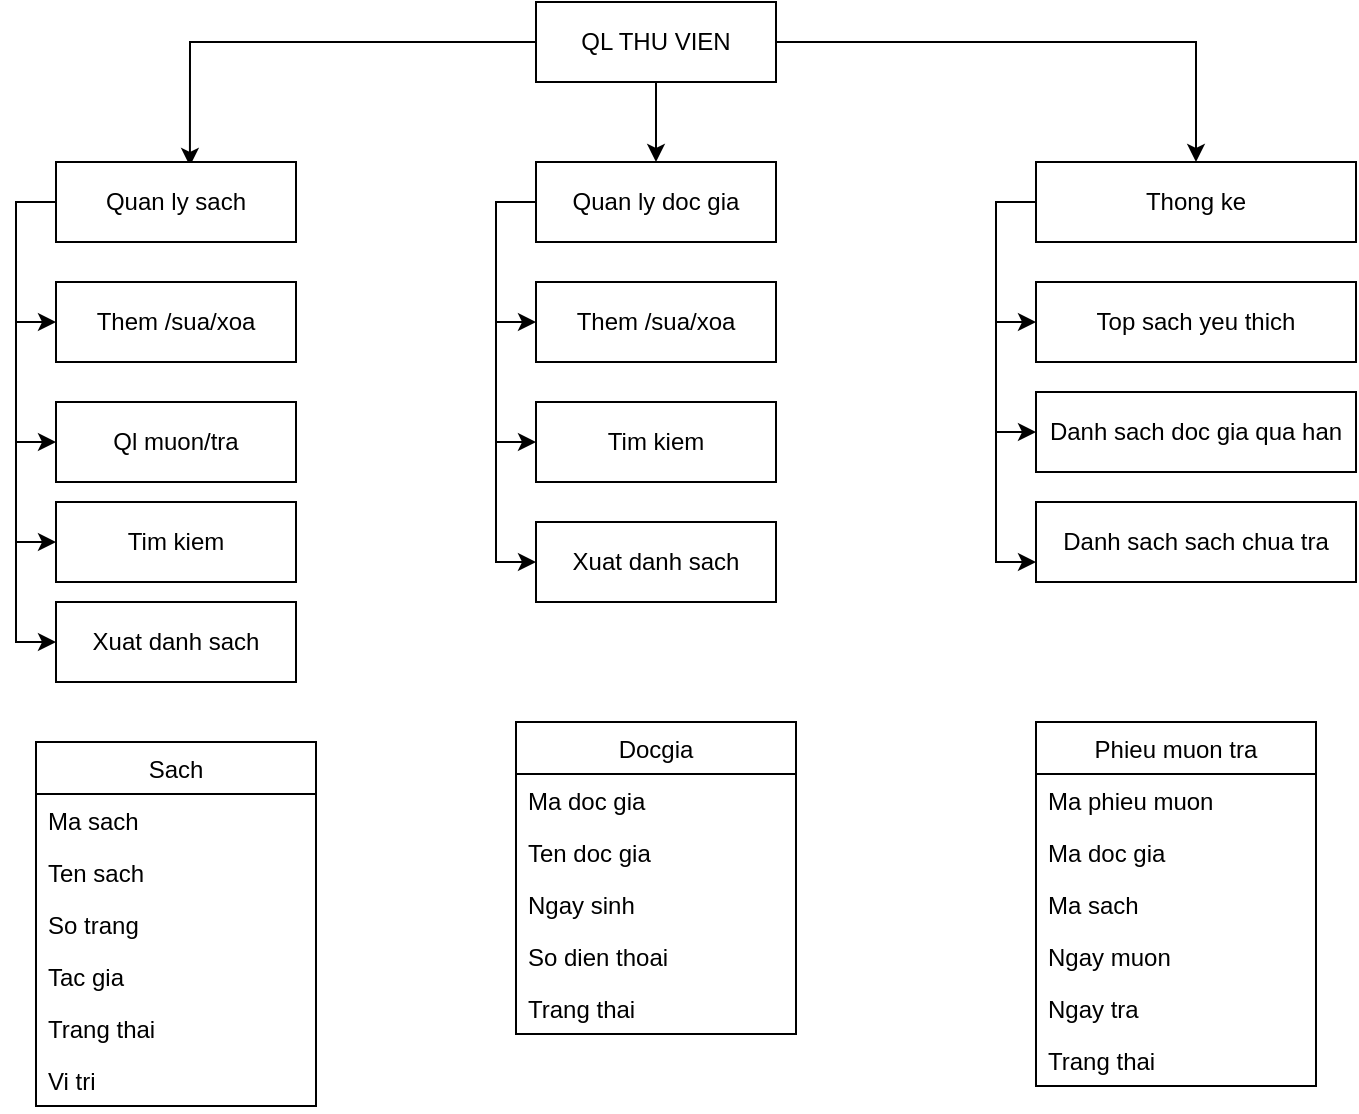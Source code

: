 <mxfile version="13.8.0" type="device"><diagram id="uHrPr54yLYWxhH4OmWec" name="Page-1"><mxGraphModel dx="824" dy="448" grid="1" gridSize="10" guides="1" tooltips="1" connect="1" arrows="1" fold="1" page="1" pageScale="1" pageWidth="827" pageHeight="1169" math="0" shadow="0"><root><mxCell id="0"/><mxCell id="1" parent="0"/><mxCell id="PGmdoc3aEpDiA5mwKCA2-5" style="edgeStyle=orthogonalEdgeStyle;rounded=0;orthogonalLoop=1;jettySize=auto;html=1;exitX=0.5;exitY=1;exitDx=0;exitDy=0;entryX=0.5;entryY=0;entryDx=0;entryDy=0;" edge="1" parent="1" source="PGmdoc3aEpDiA5mwKCA2-1" target="PGmdoc3aEpDiA5mwKCA2-3"><mxGeometry relative="1" as="geometry"/></mxCell><mxCell id="PGmdoc3aEpDiA5mwKCA2-6" style="edgeStyle=orthogonalEdgeStyle;rounded=0;orthogonalLoop=1;jettySize=auto;html=1;exitX=0;exitY=0.5;exitDx=0;exitDy=0;entryX=0.558;entryY=0.05;entryDx=0;entryDy=0;entryPerimeter=0;" edge="1" parent="1" source="PGmdoc3aEpDiA5mwKCA2-1" target="PGmdoc3aEpDiA5mwKCA2-2"><mxGeometry relative="1" as="geometry"/></mxCell><mxCell id="PGmdoc3aEpDiA5mwKCA2-7" style="edgeStyle=orthogonalEdgeStyle;rounded=0;orthogonalLoop=1;jettySize=auto;html=1;exitX=1;exitY=0.5;exitDx=0;exitDy=0;entryX=0.5;entryY=0;entryDx=0;entryDy=0;" edge="1" parent="1" source="PGmdoc3aEpDiA5mwKCA2-1" target="PGmdoc3aEpDiA5mwKCA2-4"><mxGeometry relative="1" as="geometry"/></mxCell><mxCell id="PGmdoc3aEpDiA5mwKCA2-1" value="QL THU VIEN" style="rounded=0;whiteSpace=wrap;html=1;" vertex="1" parent="1"><mxGeometry x="310" y="80" width="120" height="40" as="geometry"/></mxCell><mxCell id="PGmdoc3aEpDiA5mwKCA2-21" style="edgeStyle=orthogonalEdgeStyle;rounded=0;orthogonalLoop=1;jettySize=auto;html=1;exitX=0;exitY=0.5;exitDx=0;exitDy=0;entryX=0;entryY=0.5;entryDx=0;entryDy=0;" edge="1" parent="1" source="PGmdoc3aEpDiA5mwKCA2-2" target="PGmdoc3aEpDiA5mwKCA2-16"><mxGeometry relative="1" as="geometry"/></mxCell><mxCell id="PGmdoc3aEpDiA5mwKCA2-22" style="edgeStyle=orthogonalEdgeStyle;rounded=0;orthogonalLoop=1;jettySize=auto;html=1;exitX=0;exitY=0.5;exitDx=0;exitDy=0;entryX=0;entryY=0.5;entryDx=0;entryDy=0;" edge="1" parent="1" source="PGmdoc3aEpDiA5mwKCA2-2" target="PGmdoc3aEpDiA5mwKCA2-15"><mxGeometry relative="1" as="geometry"/></mxCell><mxCell id="PGmdoc3aEpDiA5mwKCA2-23" style="edgeStyle=orthogonalEdgeStyle;rounded=0;orthogonalLoop=1;jettySize=auto;html=1;exitX=0;exitY=0.5;exitDx=0;exitDy=0;entryX=0;entryY=0.5;entryDx=0;entryDy=0;" edge="1" parent="1" source="PGmdoc3aEpDiA5mwKCA2-2" target="PGmdoc3aEpDiA5mwKCA2-14"><mxGeometry relative="1" as="geometry"/></mxCell><mxCell id="PGmdoc3aEpDiA5mwKCA2-24" style="edgeStyle=orthogonalEdgeStyle;rounded=0;orthogonalLoop=1;jettySize=auto;html=1;exitX=0;exitY=0.5;exitDx=0;exitDy=0;entryX=0;entryY=0.5;entryDx=0;entryDy=0;" edge="1" parent="1" source="PGmdoc3aEpDiA5mwKCA2-2" target="PGmdoc3aEpDiA5mwKCA2-8"><mxGeometry relative="1" as="geometry"/></mxCell><mxCell id="PGmdoc3aEpDiA5mwKCA2-2" value="Quan ly sach" style="rounded=0;whiteSpace=wrap;html=1;" vertex="1" parent="1"><mxGeometry x="70" y="160" width="120" height="40" as="geometry"/></mxCell><mxCell id="PGmdoc3aEpDiA5mwKCA2-25" style="edgeStyle=orthogonalEdgeStyle;rounded=0;orthogonalLoop=1;jettySize=auto;html=1;exitX=0;exitY=0.5;exitDx=0;exitDy=0;entryX=0;entryY=0.5;entryDx=0;entryDy=0;" edge="1" parent="1" source="PGmdoc3aEpDiA5mwKCA2-3" target="PGmdoc3aEpDiA5mwKCA2-12"><mxGeometry relative="1" as="geometry"/></mxCell><mxCell id="PGmdoc3aEpDiA5mwKCA2-26" style="edgeStyle=orthogonalEdgeStyle;rounded=0;orthogonalLoop=1;jettySize=auto;html=1;exitX=0;exitY=0.5;exitDx=0;exitDy=0;entryX=0;entryY=0.5;entryDx=0;entryDy=0;" edge="1" parent="1" source="PGmdoc3aEpDiA5mwKCA2-3" target="PGmdoc3aEpDiA5mwKCA2-17"><mxGeometry relative="1" as="geometry"/></mxCell><mxCell id="PGmdoc3aEpDiA5mwKCA2-27" style="edgeStyle=orthogonalEdgeStyle;rounded=0;orthogonalLoop=1;jettySize=auto;html=1;exitX=0;exitY=0.5;exitDx=0;exitDy=0;entryX=0;entryY=0.5;entryDx=0;entryDy=0;" edge="1" parent="1" source="PGmdoc3aEpDiA5mwKCA2-3" target="PGmdoc3aEpDiA5mwKCA2-18"><mxGeometry relative="1" as="geometry"/></mxCell><mxCell id="PGmdoc3aEpDiA5mwKCA2-3" value="Quan ly doc gia" style="rounded=0;whiteSpace=wrap;html=1;" vertex="1" parent="1"><mxGeometry x="310" y="160" width="120" height="40" as="geometry"/></mxCell><mxCell id="PGmdoc3aEpDiA5mwKCA2-28" style="edgeStyle=orthogonalEdgeStyle;rounded=0;orthogonalLoop=1;jettySize=auto;html=1;exitX=0;exitY=0.5;exitDx=0;exitDy=0;entryX=0;entryY=0.5;entryDx=0;entryDy=0;" edge="1" parent="1" source="PGmdoc3aEpDiA5mwKCA2-4" target="PGmdoc3aEpDiA5mwKCA2-13"><mxGeometry relative="1" as="geometry"/></mxCell><mxCell id="PGmdoc3aEpDiA5mwKCA2-29" style="edgeStyle=orthogonalEdgeStyle;rounded=0;orthogonalLoop=1;jettySize=auto;html=1;exitX=0;exitY=0.5;exitDx=0;exitDy=0;entryX=0;entryY=0.5;entryDx=0;entryDy=0;" edge="1" parent="1" source="PGmdoc3aEpDiA5mwKCA2-4" target="PGmdoc3aEpDiA5mwKCA2-19"><mxGeometry relative="1" as="geometry"/></mxCell><mxCell id="PGmdoc3aEpDiA5mwKCA2-30" style="edgeStyle=orthogonalEdgeStyle;rounded=0;orthogonalLoop=1;jettySize=auto;html=1;exitX=0;exitY=0.5;exitDx=0;exitDy=0;entryX=0;entryY=0.75;entryDx=0;entryDy=0;" edge="1" parent="1" source="PGmdoc3aEpDiA5mwKCA2-4" target="PGmdoc3aEpDiA5mwKCA2-20"><mxGeometry relative="1" as="geometry"/></mxCell><mxCell id="PGmdoc3aEpDiA5mwKCA2-4" value="Thong ke" style="rounded=0;whiteSpace=wrap;html=1;" vertex="1" parent="1"><mxGeometry x="560" y="160" width="160" height="40" as="geometry"/></mxCell><mxCell id="PGmdoc3aEpDiA5mwKCA2-8" value="Them /sua/xoa" style="rounded=0;whiteSpace=wrap;html=1;" vertex="1" parent="1"><mxGeometry x="70" y="220" width="120" height="40" as="geometry"/></mxCell><mxCell id="PGmdoc3aEpDiA5mwKCA2-12" value="Them /sua/xoa" style="rounded=0;whiteSpace=wrap;html=1;" vertex="1" parent="1"><mxGeometry x="310" y="220" width="120" height="40" as="geometry"/></mxCell><mxCell id="PGmdoc3aEpDiA5mwKCA2-13" value="Top sach yeu thich" style="rounded=0;whiteSpace=wrap;html=1;" vertex="1" parent="1"><mxGeometry x="560" y="220" width="160" height="40" as="geometry"/></mxCell><mxCell id="PGmdoc3aEpDiA5mwKCA2-14" value="Ql muon/tra" style="rounded=0;whiteSpace=wrap;html=1;" vertex="1" parent="1"><mxGeometry x="70" y="280" width="120" height="40" as="geometry"/></mxCell><mxCell id="PGmdoc3aEpDiA5mwKCA2-15" value="Tim kiem" style="rounded=0;whiteSpace=wrap;html=1;" vertex="1" parent="1"><mxGeometry x="70" y="330" width="120" height="40" as="geometry"/></mxCell><mxCell id="PGmdoc3aEpDiA5mwKCA2-16" value="Xuat danh sach" style="rounded=0;whiteSpace=wrap;html=1;" vertex="1" parent="1"><mxGeometry x="70" y="380" width="120" height="40" as="geometry"/></mxCell><mxCell id="PGmdoc3aEpDiA5mwKCA2-17" value="Tim kiem" style="rounded=0;whiteSpace=wrap;html=1;" vertex="1" parent="1"><mxGeometry x="310" y="280" width="120" height="40" as="geometry"/></mxCell><mxCell id="PGmdoc3aEpDiA5mwKCA2-18" value="Xuat danh sach" style="rounded=0;whiteSpace=wrap;html=1;" vertex="1" parent="1"><mxGeometry x="310" y="340" width="120" height="40" as="geometry"/></mxCell><mxCell id="PGmdoc3aEpDiA5mwKCA2-19" value="Danh sach doc gia qua han" style="rounded=0;whiteSpace=wrap;html=1;" vertex="1" parent="1"><mxGeometry x="560" y="275" width="160" height="40" as="geometry"/></mxCell><mxCell id="PGmdoc3aEpDiA5mwKCA2-20" value="Danh sach sach chua tra" style="rounded=0;whiteSpace=wrap;html=1;" vertex="1" parent="1"><mxGeometry x="560" y="330" width="160" height="40" as="geometry"/></mxCell><mxCell id="PGmdoc3aEpDiA5mwKCA2-31" value="Sach" style="swimlane;fontStyle=0;childLayout=stackLayout;horizontal=1;startSize=26;fillColor=none;horizontalStack=0;resizeParent=1;resizeParentMax=0;resizeLast=0;collapsible=1;marginBottom=0;" vertex="1" parent="1"><mxGeometry x="60" y="450" width="140" height="182" as="geometry"/></mxCell><mxCell id="PGmdoc3aEpDiA5mwKCA2-32" value="Ma sach" style="text;strokeColor=none;fillColor=none;align=left;verticalAlign=top;spacingLeft=4;spacingRight=4;overflow=hidden;rotatable=0;points=[[0,0.5],[1,0.5]];portConstraint=eastwest;" vertex="1" parent="PGmdoc3aEpDiA5mwKCA2-31"><mxGeometry y="26" width="140" height="26" as="geometry"/></mxCell><mxCell id="PGmdoc3aEpDiA5mwKCA2-33" value="Ten sach" style="text;strokeColor=none;fillColor=none;align=left;verticalAlign=top;spacingLeft=4;spacingRight=4;overflow=hidden;rotatable=0;points=[[0,0.5],[1,0.5]];portConstraint=eastwest;" vertex="1" parent="PGmdoc3aEpDiA5mwKCA2-31"><mxGeometry y="52" width="140" height="26" as="geometry"/></mxCell><mxCell id="PGmdoc3aEpDiA5mwKCA2-34" value="So trang" style="text;strokeColor=none;fillColor=none;align=left;verticalAlign=top;spacingLeft=4;spacingRight=4;overflow=hidden;rotatable=0;points=[[0,0.5],[1,0.5]];portConstraint=eastwest;" vertex="1" parent="PGmdoc3aEpDiA5mwKCA2-31"><mxGeometry y="78" width="140" height="26" as="geometry"/></mxCell><mxCell id="PGmdoc3aEpDiA5mwKCA2-40" value="Tac gia" style="text;strokeColor=none;fillColor=none;align=left;verticalAlign=top;spacingLeft=4;spacingRight=4;overflow=hidden;rotatable=0;points=[[0,0.5],[1,0.5]];portConstraint=eastwest;" vertex="1" parent="PGmdoc3aEpDiA5mwKCA2-31"><mxGeometry y="104" width="140" height="26" as="geometry"/></mxCell><mxCell id="PGmdoc3aEpDiA5mwKCA2-41" value="Trang thai" style="text;strokeColor=none;fillColor=none;align=left;verticalAlign=top;spacingLeft=4;spacingRight=4;overflow=hidden;rotatable=0;points=[[0,0.5],[1,0.5]];portConstraint=eastwest;" vertex="1" parent="PGmdoc3aEpDiA5mwKCA2-31"><mxGeometry y="130" width="140" height="26" as="geometry"/></mxCell><mxCell id="PGmdoc3aEpDiA5mwKCA2-42" value="Vi tri" style="text;strokeColor=none;fillColor=none;align=left;verticalAlign=top;spacingLeft=4;spacingRight=4;overflow=hidden;rotatable=0;points=[[0,0.5],[1,0.5]];portConstraint=eastwest;" vertex="1" parent="PGmdoc3aEpDiA5mwKCA2-31"><mxGeometry y="156" width="140" height="26" as="geometry"/></mxCell><mxCell id="PGmdoc3aEpDiA5mwKCA2-45" value="Phieu muon tra" style="swimlane;fontStyle=0;childLayout=stackLayout;horizontal=1;startSize=26;fillColor=none;horizontalStack=0;resizeParent=1;resizeParentMax=0;resizeLast=0;collapsible=1;marginBottom=0;" vertex="1" parent="1"><mxGeometry x="560" y="440" width="140" height="182" as="geometry"/></mxCell><mxCell id="PGmdoc3aEpDiA5mwKCA2-46" value="Ma phieu muon" style="text;strokeColor=none;fillColor=none;align=left;verticalAlign=top;spacingLeft=4;spacingRight=4;overflow=hidden;rotatable=0;points=[[0,0.5],[1,0.5]];portConstraint=eastwest;" vertex="1" parent="PGmdoc3aEpDiA5mwKCA2-45"><mxGeometry y="26" width="140" height="26" as="geometry"/></mxCell><mxCell id="PGmdoc3aEpDiA5mwKCA2-51" value="Ma doc gia" style="text;strokeColor=none;fillColor=none;align=left;verticalAlign=top;spacingLeft=4;spacingRight=4;overflow=hidden;rotatable=0;points=[[0,0.5],[1,0.5]];portConstraint=eastwest;" vertex="1" parent="PGmdoc3aEpDiA5mwKCA2-45"><mxGeometry y="52" width="140" height="26" as="geometry"/></mxCell><mxCell id="PGmdoc3aEpDiA5mwKCA2-47" value="Ma sach" style="text;strokeColor=none;fillColor=none;align=left;verticalAlign=top;spacingLeft=4;spacingRight=4;overflow=hidden;rotatable=0;points=[[0,0.5],[1,0.5]];portConstraint=eastwest;" vertex="1" parent="PGmdoc3aEpDiA5mwKCA2-45"><mxGeometry y="78" width="140" height="26" as="geometry"/></mxCell><mxCell id="PGmdoc3aEpDiA5mwKCA2-48" value="Ngay muon" style="text;strokeColor=none;fillColor=none;align=left;verticalAlign=top;spacingLeft=4;spacingRight=4;overflow=hidden;rotatable=0;points=[[0,0.5],[1,0.5]];portConstraint=eastwest;" vertex="1" parent="PGmdoc3aEpDiA5mwKCA2-45"><mxGeometry y="104" width="140" height="26" as="geometry"/></mxCell><mxCell id="PGmdoc3aEpDiA5mwKCA2-49" value="Ngay tra" style="text;strokeColor=none;fillColor=none;align=left;verticalAlign=top;spacingLeft=4;spacingRight=4;overflow=hidden;rotatable=0;points=[[0,0.5],[1,0.5]];portConstraint=eastwest;" vertex="1" parent="PGmdoc3aEpDiA5mwKCA2-45"><mxGeometry y="130" width="140" height="26" as="geometry"/></mxCell><mxCell id="PGmdoc3aEpDiA5mwKCA2-50" value="Trang thai" style="text;strokeColor=none;fillColor=none;align=left;verticalAlign=top;spacingLeft=4;spacingRight=4;overflow=hidden;rotatable=0;points=[[0,0.5],[1,0.5]];portConstraint=eastwest;" vertex="1" parent="PGmdoc3aEpDiA5mwKCA2-45"><mxGeometry y="156" width="140" height="26" as="geometry"/></mxCell><mxCell id="PGmdoc3aEpDiA5mwKCA2-36" value="Docgia" style="swimlane;fontStyle=0;childLayout=stackLayout;horizontal=1;startSize=26;fillColor=none;horizontalStack=0;resizeParent=1;resizeParentMax=0;resizeLast=0;collapsible=1;marginBottom=0;" vertex="1" parent="1"><mxGeometry x="300" y="440" width="140" height="156" as="geometry"/></mxCell><mxCell id="PGmdoc3aEpDiA5mwKCA2-37" value="Ma doc gia" style="text;strokeColor=none;fillColor=none;align=left;verticalAlign=top;spacingLeft=4;spacingRight=4;overflow=hidden;rotatable=0;points=[[0,0.5],[1,0.5]];portConstraint=eastwest;" vertex="1" parent="PGmdoc3aEpDiA5mwKCA2-36"><mxGeometry y="26" width="140" height="26" as="geometry"/></mxCell><mxCell id="PGmdoc3aEpDiA5mwKCA2-38" value="Ten doc gia" style="text;strokeColor=none;fillColor=none;align=left;verticalAlign=top;spacingLeft=4;spacingRight=4;overflow=hidden;rotatable=0;points=[[0,0.5],[1,0.5]];portConstraint=eastwest;" vertex="1" parent="PGmdoc3aEpDiA5mwKCA2-36"><mxGeometry y="52" width="140" height="26" as="geometry"/></mxCell><mxCell id="PGmdoc3aEpDiA5mwKCA2-39" value="Ngay sinh" style="text;strokeColor=none;fillColor=none;align=left;verticalAlign=top;spacingLeft=4;spacingRight=4;overflow=hidden;rotatable=0;points=[[0,0.5],[1,0.5]];portConstraint=eastwest;" vertex="1" parent="PGmdoc3aEpDiA5mwKCA2-36"><mxGeometry y="78" width="140" height="26" as="geometry"/></mxCell><mxCell id="PGmdoc3aEpDiA5mwKCA2-43" value="So dien thoai" style="text;strokeColor=none;fillColor=none;align=left;verticalAlign=top;spacingLeft=4;spacingRight=4;overflow=hidden;rotatable=0;points=[[0,0.5],[1,0.5]];portConstraint=eastwest;" vertex="1" parent="PGmdoc3aEpDiA5mwKCA2-36"><mxGeometry y="104" width="140" height="26" as="geometry"/></mxCell><mxCell id="PGmdoc3aEpDiA5mwKCA2-44" value="Trang thai" style="text;strokeColor=none;fillColor=none;align=left;verticalAlign=top;spacingLeft=4;spacingRight=4;overflow=hidden;rotatable=0;points=[[0,0.5],[1,0.5]];portConstraint=eastwest;" vertex="1" parent="PGmdoc3aEpDiA5mwKCA2-36"><mxGeometry y="130" width="140" height="26" as="geometry"/></mxCell></root></mxGraphModel></diagram></mxfile>